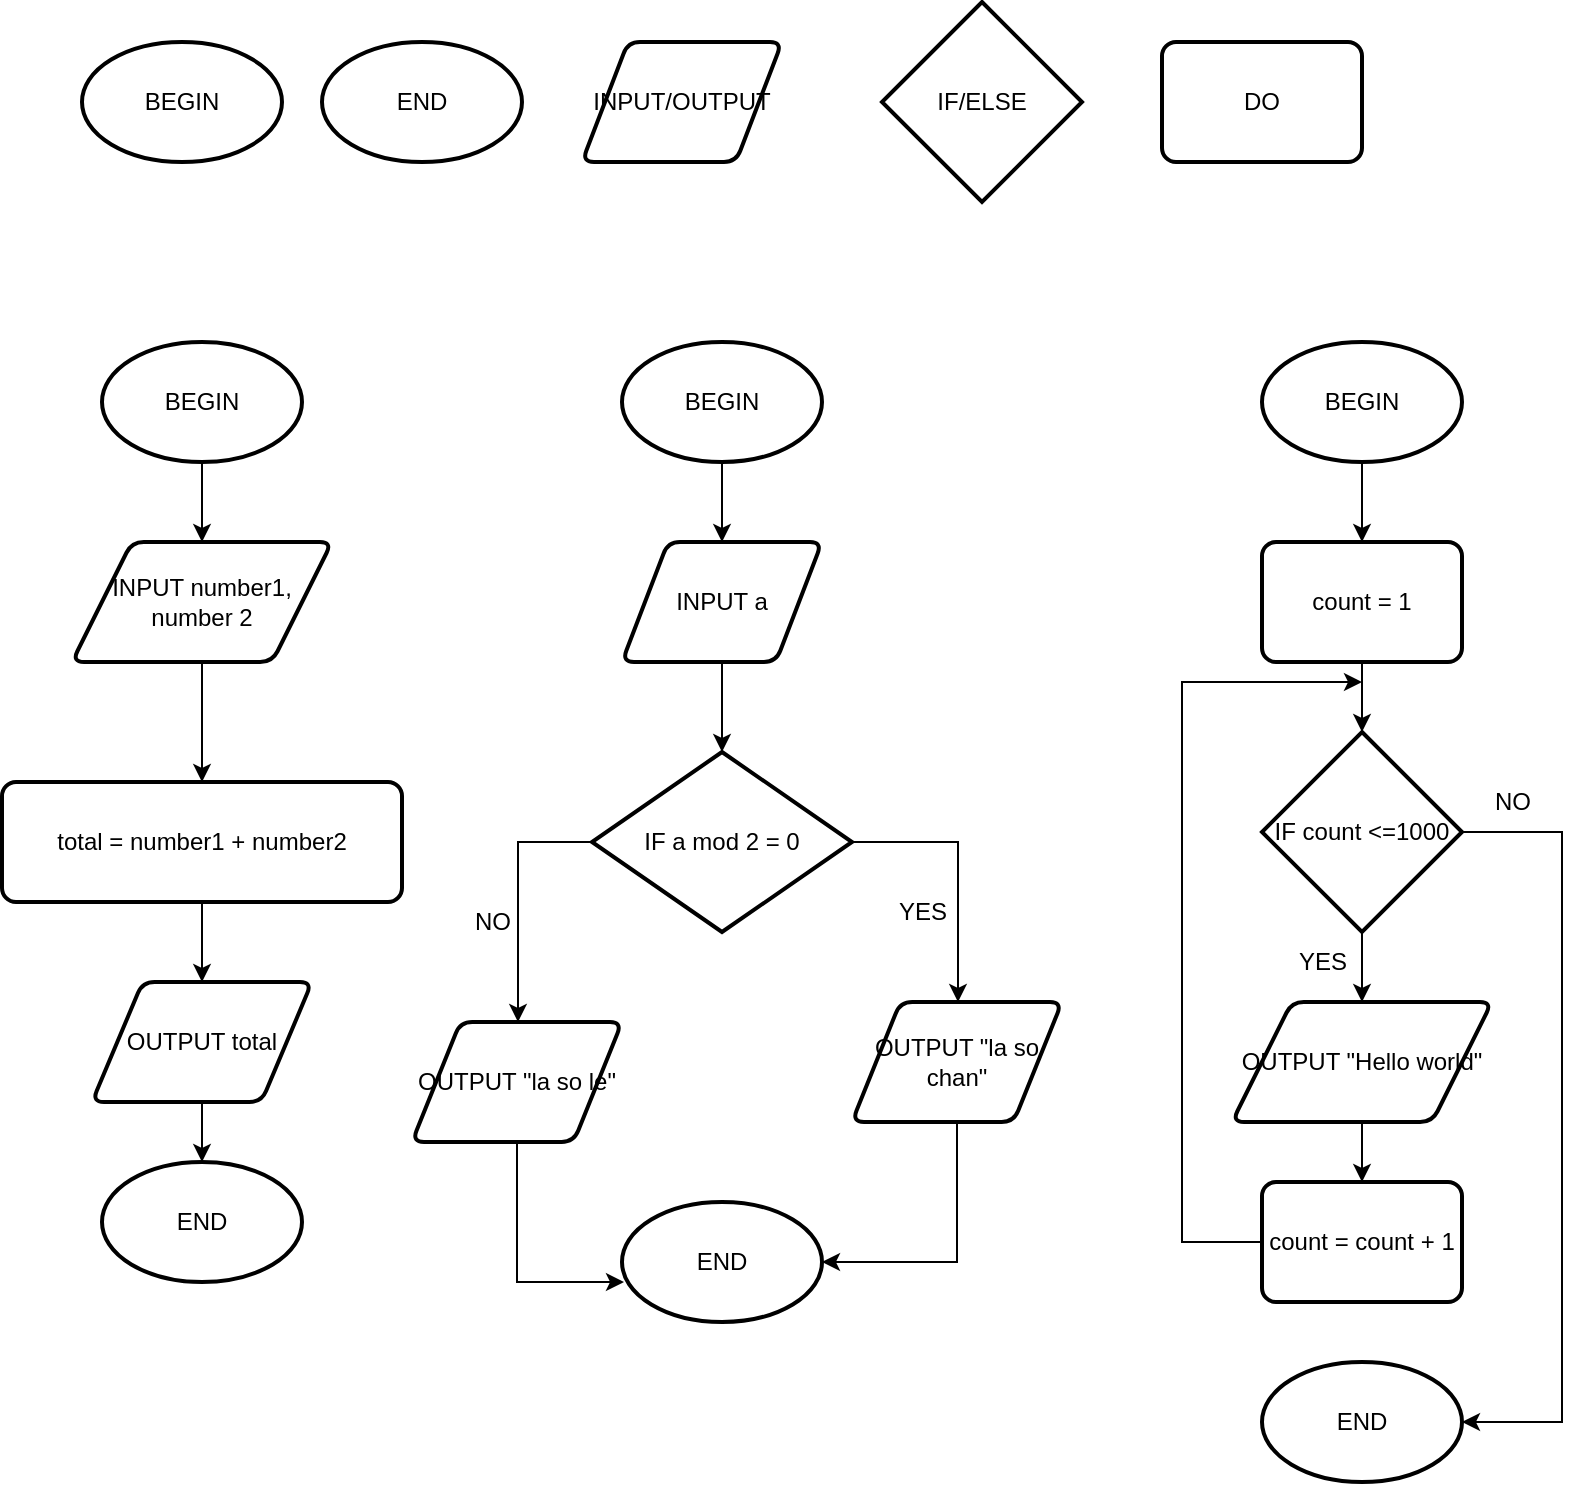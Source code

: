 <mxfile version="12.6.5" type="device"><diagram id="C5RBs43oDa-KdzZeNtuy" name="Page-1"><mxGraphModel dx="868" dy="510" grid="1" gridSize="10" guides="1" tooltips="1" connect="1" arrows="1" fold="1" page="1" pageScale="1" pageWidth="827" pageHeight="1169" math="0" shadow="0"><root><mxCell id="WIyWlLk6GJQsqaUBKTNV-0"/><mxCell id="WIyWlLk6GJQsqaUBKTNV-1" parent="WIyWlLk6GJQsqaUBKTNV-0"/><mxCell id="JzLWNhHOzI3fpWP7_msT-3" value="BEGIN" style="strokeWidth=2;html=1;shape=mxgraph.flowchart.start_1;whiteSpace=wrap;" vertex="1" parent="WIyWlLk6GJQsqaUBKTNV-1"><mxGeometry x="50" y="50" width="100" height="60" as="geometry"/></mxCell><mxCell id="JzLWNhHOzI3fpWP7_msT-4" value="END" style="strokeWidth=2;html=1;shape=mxgraph.flowchart.start_1;whiteSpace=wrap;" vertex="1" parent="WIyWlLk6GJQsqaUBKTNV-1"><mxGeometry x="170" y="50" width="100" height="60" as="geometry"/></mxCell><mxCell id="JzLWNhHOzI3fpWP7_msT-5" value="INPUT/OUTPUT" style="shape=parallelogram;html=1;strokeWidth=2;perimeter=parallelogramPerimeter;whiteSpace=wrap;rounded=1;arcSize=12;size=0.23;" vertex="1" parent="WIyWlLk6GJQsqaUBKTNV-1"><mxGeometry x="300" y="50" width="100" height="60" as="geometry"/></mxCell><mxCell id="JzLWNhHOzI3fpWP7_msT-8" value="IF/ELSE" style="strokeWidth=2;html=1;shape=mxgraph.flowchart.decision;whiteSpace=wrap;" vertex="1" parent="WIyWlLk6GJQsqaUBKTNV-1"><mxGeometry x="450" y="30" width="100" height="100" as="geometry"/></mxCell><mxCell id="JzLWNhHOzI3fpWP7_msT-12" style="edgeStyle=orthogonalEdgeStyle;rounded=0;orthogonalLoop=1;jettySize=auto;html=1;" edge="1" parent="WIyWlLk6GJQsqaUBKTNV-1" source="JzLWNhHOzI3fpWP7_msT-9" target="JzLWNhHOzI3fpWP7_msT-11"><mxGeometry relative="1" as="geometry"/></mxCell><mxCell id="JzLWNhHOzI3fpWP7_msT-9" value="BEGIN" style="strokeWidth=2;html=1;shape=mxgraph.flowchart.start_1;whiteSpace=wrap;" vertex="1" parent="WIyWlLk6GJQsqaUBKTNV-1"><mxGeometry x="60" y="200" width="100" height="60" as="geometry"/></mxCell><mxCell id="JzLWNhHOzI3fpWP7_msT-10" value="END" style="strokeWidth=2;html=1;shape=mxgraph.flowchart.start_1;whiteSpace=wrap;" vertex="1" parent="WIyWlLk6GJQsqaUBKTNV-1"><mxGeometry x="60" y="610" width="100" height="60" as="geometry"/></mxCell><mxCell id="JzLWNhHOzI3fpWP7_msT-17" style="edgeStyle=orthogonalEdgeStyle;rounded=0;orthogonalLoop=1;jettySize=auto;html=1;" edge="1" parent="WIyWlLk6GJQsqaUBKTNV-1" source="JzLWNhHOzI3fpWP7_msT-11" target="JzLWNhHOzI3fpWP7_msT-16"><mxGeometry relative="1" as="geometry"/></mxCell><mxCell id="JzLWNhHOzI3fpWP7_msT-11" value="INPUT number1, number 2" style="shape=parallelogram;html=1;strokeWidth=2;perimeter=parallelogramPerimeter;whiteSpace=wrap;rounded=1;arcSize=12;size=0.23;" vertex="1" parent="WIyWlLk6GJQsqaUBKTNV-1"><mxGeometry x="45" y="300" width="130" height="60" as="geometry"/></mxCell><mxCell id="JzLWNhHOzI3fpWP7_msT-13" value="DO" style="rounded=1;whiteSpace=wrap;html=1;absoluteArcSize=1;arcSize=14;strokeWidth=2;" vertex="1" parent="WIyWlLk6GJQsqaUBKTNV-1"><mxGeometry x="590" y="50" width="100" height="60" as="geometry"/></mxCell><mxCell id="JzLWNhHOzI3fpWP7_msT-19" style="edgeStyle=orthogonalEdgeStyle;rounded=0;orthogonalLoop=1;jettySize=auto;html=1;" edge="1" parent="WIyWlLk6GJQsqaUBKTNV-1" source="JzLWNhHOzI3fpWP7_msT-16" target="JzLWNhHOzI3fpWP7_msT-18"><mxGeometry relative="1" as="geometry"/></mxCell><mxCell id="JzLWNhHOzI3fpWP7_msT-16" value="total = number1 + number2" style="rounded=1;whiteSpace=wrap;html=1;absoluteArcSize=1;arcSize=14;strokeWidth=2;" vertex="1" parent="WIyWlLk6GJQsqaUBKTNV-1"><mxGeometry x="10" y="420" width="200" height="60" as="geometry"/></mxCell><mxCell id="JzLWNhHOzI3fpWP7_msT-20" style="edgeStyle=orthogonalEdgeStyle;rounded=0;orthogonalLoop=1;jettySize=auto;html=1;" edge="1" parent="WIyWlLk6GJQsqaUBKTNV-1" source="JzLWNhHOzI3fpWP7_msT-18" target="JzLWNhHOzI3fpWP7_msT-10"><mxGeometry relative="1" as="geometry"/></mxCell><mxCell id="JzLWNhHOzI3fpWP7_msT-18" value="OUTPUT total" style="shape=parallelogram;html=1;strokeWidth=2;perimeter=parallelogramPerimeter;whiteSpace=wrap;rounded=1;arcSize=12;size=0.23;" vertex="1" parent="WIyWlLk6GJQsqaUBKTNV-1"><mxGeometry x="55" y="520" width="110" height="60" as="geometry"/></mxCell><mxCell id="JzLWNhHOzI3fpWP7_msT-24" style="edgeStyle=orthogonalEdgeStyle;rounded=0;orthogonalLoop=1;jettySize=auto;html=1;" edge="1" parent="WIyWlLk6GJQsqaUBKTNV-1" source="JzLWNhHOzI3fpWP7_msT-21" target="JzLWNhHOzI3fpWP7_msT-23"><mxGeometry relative="1" as="geometry"/></mxCell><mxCell id="JzLWNhHOzI3fpWP7_msT-21" value="BEGIN" style="strokeWidth=2;html=1;shape=mxgraph.flowchart.start_1;whiteSpace=wrap;" vertex="1" parent="WIyWlLk6GJQsqaUBKTNV-1"><mxGeometry x="320" y="200" width="100" height="60" as="geometry"/></mxCell><mxCell id="JzLWNhHOzI3fpWP7_msT-22" value="END" style="strokeWidth=2;html=1;shape=mxgraph.flowchart.start_1;whiteSpace=wrap;" vertex="1" parent="WIyWlLk6GJQsqaUBKTNV-1"><mxGeometry x="320" y="630" width="100" height="60" as="geometry"/></mxCell><mxCell id="JzLWNhHOzI3fpWP7_msT-26" style="edgeStyle=orthogonalEdgeStyle;rounded=0;orthogonalLoop=1;jettySize=auto;html=1;" edge="1" parent="WIyWlLk6GJQsqaUBKTNV-1" source="JzLWNhHOzI3fpWP7_msT-23" target="JzLWNhHOzI3fpWP7_msT-25"><mxGeometry relative="1" as="geometry"/></mxCell><mxCell id="JzLWNhHOzI3fpWP7_msT-23" value="INPUT a" style="shape=parallelogram;html=1;strokeWidth=2;perimeter=parallelogramPerimeter;whiteSpace=wrap;rounded=1;arcSize=12;size=0.23;" vertex="1" parent="WIyWlLk6GJQsqaUBKTNV-1"><mxGeometry x="320" y="300" width="100" height="60" as="geometry"/></mxCell><mxCell id="JzLWNhHOzI3fpWP7_msT-30" style="edgeStyle=orthogonalEdgeStyle;rounded=0;orthogonalLoop=1;jettySize=auto;html=1;" edge="1" parent="WIyWlLk6GJQsqaUBKTNV-1" source="JzLWNhHOzI3fpWP7_msT-25" target="JzLWNhHOzI3fpWP7_msT-28"><mxGeometry relative="1" as="geometry"><Array as="points"><mxPoint x="488" y="450"/></Array></mxGeometry></mxCell><mxCell id="JzLWNhHOzI3fpWP7_msT-31" style="edgeStyle=orthogonalEdgeStyle;rounded=0;orthogonalLoop=1;jettySize=auto;html=1;exitX=0;exitY=0.5;exitDx=0;exitDy=0;exitPerimeter=0;" edge="1" parent="WIyWlLk6GJQsqaUBKTNV-1" source="JzLWNhHOzI3fpWP7_msT-25" target="JzLWNhHOzI3fpWP7_msT-29"><mxGeometry relative="1" as="geometry"><Array as="points"><mxPoint x="268" y="450"/></Array></mxGeometry></mxCell><mxCell id="JzLWNhHOzI3fpWP7_msT-25" value="IF a mod 2 = 0" style="strokeWidth=2;html=1;shape=mxgraph.flowchart.decision;whiteSpace=wrap;" vertex="1" parent="WIyWlLk6GJQsqaUBKTNV-1"><mxGeometry x="305" y="405" width="130" height="90" as="geometry"/></mxCell><mxCell id="JzLWNhHOzI3fpWP7_msT-33" style="edgeStyle=orthogonalEdgeStyle;rounded=0;orthogonalLoop=1;jettySize=auto;html=1;entryX=1;entryY=0.5;entryDx=0;entryDy=0;entryPerimeter=0;exitX=0.5;exitY=1;exitDx=0;exitDy=0;" edge="1" parent="WIyWlLk6GJQsqaUBKTNV-1" source="JzLWNhHOzI3fpWP7_msT-28" target="JzLWNhHOzI3fpWP7_msT-22"><mxGeometry relative="1" as="geometry"/></mxCell><mxCell id="JzLWNhHOzI3fpWP7_msT-28" value="OUTPUT &quot;la so chan&quot;" style="shape=parallelogram;html=1;strokeWidth=2;perimeter=parallelogramPerimeter;whiteSpace=wrap;rounded=1;arcSize=12;size=0.23;" vertex="1" parent="WIyWlLk6GJQsqaUBKTNV-1"><mxGeometry x="435" y="530" width="105" height="60" as="geometry"/></mxCell><mxCell id="JzLWNhHOzI3fpWP7_msT-32" style="edgeStyle=orthogonalEdgeStyle;rounded=0;orthogonalLoop=1;jettySize=auto;html=1;entryX=0.01;entryY=0.667;entryDx=0;entryDy=0;entryPerimeter=0;" edge="1" parent="WIyWlLk6GJQsqaUBKTNV-1" source="JzLWNhHOzI3fpWP7_msT-29" target="JzLWNhHOzI3fpWP7_msT-22"><mxGeometry relative="1" as="geometry"/></mxCell><mxCell id="JzLWNhHOzI3fpWP7_msT-29" value="OUTPUT &quot;la so le&quot;" style="shape=parallelogram;html=1;strokeWidth=2;perimeter=parallelogramPerimeter;whiteSpace=wrap;rounded=1;arcSize=12;size=0.23;" vertex="1" parent="WIyWlLk6GJQsqaUBKTNV-1"><mxGeometry x="215" y="540" width="105" height="60" as="geometry"/></mxCell><mxCell id="JzLWNhHOzI3fpWP7_msT-34" value="YES" style="text;html=1;resizable=0;autosize=1;align=center;verticalAlign=middle;points=[];fillColor=none;strokeColor=none;rounded=0;" vertex="1" parent="WIyWlLk6GJQsqaUBKTNV-1"><mxGeometry x="450" y="475" width="40" height="20" as="geometry"/></mxCell><mxCell id="JzLWNhHOzI3fpWP7_msT-35" value="NO" style="text;html=1;resizable=0;autosize=1;align=center;verticalAlign=middle;points=[];fillColor=none;strokeColor=none;rounded=0;" vertex="1" parent="WIyWlLk6GJQsqaUBKTNV-1"><mxGeometry x="240" y="480" width="30" height="20" as="geometry"/></mxCell><mxCell id="JzLWNhHOzI3fpWP7_msT-39" style="edgeStyle=orthogonalEdgeStyle;rounded=0;orthogonalLoop=1;jettySize=auto;html=1;entryX=0.5;entryY=0;entryDx=0;entryDy=0;" edge="1" parent="WIyWlLk6GJQsqaUBKTNV-1" source="JzLWNhHOzI3fpWP7_msT-36" target="JzLWNhHOzI3fpWP7_msT-38"><mxGeometry relative="1" as="geometry"/></mxCell><mxCell id="JzLWNhHOzI3fpWP7_msT-36" value="BEGIN" style="strokeWidth=2;html=1;shape=mxgraph.flowchart.start_1;whiteSpace=wrap;" vertex="1" parent="WIyWlLk6GJQsqaUBKTNV-1"><mxGeometry x="640" y="200" width="100" height="60" as="geometry"/></mxCell><mxCell id="JzLWNhHOzI3fpWP7_msT-37" value="END" style="strokeWidth=2;html=1;shape=mxgraph.flowchart.start_1;whiteSpace=wrap;" vertex="1" parent="WIyWlLk6GJQsqaUBKTNV-1"><mxGeometry x="640" y="710" width="100" height="60" as="geometry"/></mxCell><mxCell id="JzLWNhHOzI3fpWP7_msT-42" style="edgeStyle=orthogonalEdgeStyle;rounded=0;orthogonalLoop=1;jettySize=auto;html=1;entryX=0.5;entryY=0;entryDx=0;entryDy=0;entryPerimeter=0;" edge="1" parent="WIyWlLk6GJQsqaUBKTNV-1" source="JzLWNhHOzI3fpWP7_msT-38" target="JzLWNhHOzI3fpWP7_msT-40"><mxGeometry relative="1" as="geometry"/></mxCell><mxCell id="JzLWNhHOzI3fpWP7_msT-38" value="count = 1" style="rounded=1;whiteSpace=wrap;html=1;absoluteArcSize=1;arcSize=14;strokeWidth=2;" vertex="1" parent="WIyWlLk6GJQsqaUBKTNV-1"><mxGeometry x="640" y="300" width="100" height="60" as="geometry"/></mxCell><mxCell id="JzLWNhHOzI3fpWP7_msT-43" style="edgeStyle=orthogonalEdgeStyle;rounded=0;orthogonalLoop=1;jettySize=auto;html=1;" edge="1" parent="WIyWlLk6GJQsqaUBKTNV-1" source="JzLWNhHOzI3fpWP7_msT-40" target="JzLWNhHOzI3fpWP7_msT-41"><mxGeometry relative="1" as="geometry"/></mxCell><mxCell id="JzLWNhHOzI3fpWP7_msT-52" style="edgeStyle=orthogonalEdgeStyle;rounded=0;orthogonalLoop=1;jettySize=auto;html=1;entryX=1;entryY=0.5;entryDx=0;entryDy=0;entryPerimeter=0;" edge="1" parent="WIyWlLk6GJQsqaUBKTNV-1" source="JzLWNhHOzI3fpWP7_msT-40" target="JzLWNhHOzI3fpWP7_msT-37"><mxGeometry relative="1" as="geometry"><Array as="points"><mxPoint x="790" y="445"/><mxPoint x="790" y="740"/></Array></mxGeometry></mxCell><mxCell id="JzLWNhHOzI3fpWP7_msT-40" value="IF count &amp;lt;=1000" style="strokeWidth=2;html=1;shape=mxgraph.flowchart.decision;whiteSpace=wrap;" vertex="1" parent="WIyWlLk6GJQsqaUBKTNV-1"><mxGeometry x="640" y="395" width="100" height="100" as="geometry"/></mxCell><mxCell id="JzLWNhHOzI3fpWP7_msT-46" style="edgeStyle=orthogonalEdgeStyle;rounded=0;orthogonalLoop=1;jettySize=auto;html=1;exitX=0.5;exitY=1;exitDx=0;exitDy=0;entryX=0.5;entryY=0;entryDx=0;entryDy=0;" edge="1" parent="WIyWlLk6GJQsqaUBKTNV-1" source="JzLWNhHOzI3fpWP7_msT-41" target="JzLWNhHOzI3fpWP7_msT-45"><mxGeometry relative="1" as="geometry"/></mxCell><mxCell id="JzLWNhHOzI3fpWP7_msT-41" value="OUTPUT &quot;Hello world&quot;" style="shape=parallelogram;html=1;strokeWidth=2;perimeter=parallelogramPerimeter;whiteSpace=wrap;rounded=1;arcSize=12;size=0.23;" vertex="1" parent="WIyWlLk6GJQsqaUBKTNV-1"><mxGeometry x="625" y="530" width="130" height="60" as="geometry"/></mxCell><mxCell id="JzLWNhHOzI3fpWP7_msT-49" style="edgeStyle=orthogonalEdgeStyle;rounded=0;orthogonalLoop=1;jettySize=auto;html=1;" edge="1" parent="WIyWlLk6GJQsqaUBKTNV-1" source="JzLWNhHOzI3fpWP7_msT-45"><mxGeometry relative="1" as="geometry"><mxPoint x="690" y="370" as="targetPoint"/><Array as="points"><mxPoint x="600" y="650"/><mxPoint x="600" y="370"/><mxPoint x="690" y="370"/></Array></mxGeometry></mxCell><mxCell id="JzLWNhHOzI3fpWP7_msT-45" value="count = count + 1" style="rounded=1;whiteSpace=wrap;html=1;absoluteArcSize=1;arcSize=14;strokeWidth=2;" vertex="1" parent="WIyWlLk6GJQsqaUBKTNV-1"><mxGeometry x="640" y="620" width="100" height="60" as="geometry"/></mxCell><mxCell id="JzLWNhHOzI3fpWP7_msT-53" value="YES" style="text;html=1;resizable=0;autosize=1;align=center;verticalAlign=middle;points=[];fillColor=none;strokeColor=none;rounded=0;" vertex="1" parent="WIyWlLk6GJQsqaUBKTNV-1"><mxGeometry x="650" y="500" width="40" height="20" as="geometry"/></mxCell><mxCell id="JzLWNhHOzI3fpWP7_msT-54" value="NO" style="text;html=1;resizable=0;autosize=1;align=center;verticalAlign=middle;points=[];fillColor=none;strokeColor=none;rounded=0;" vertex="1" parent="WIyWlLk6GJQsqaUBKTNV-1"><mxGeometry x="750" y="420" width="30" height="20" as="geometry"/></mxCell></root></mxGraphModel></diagram></mxfile>